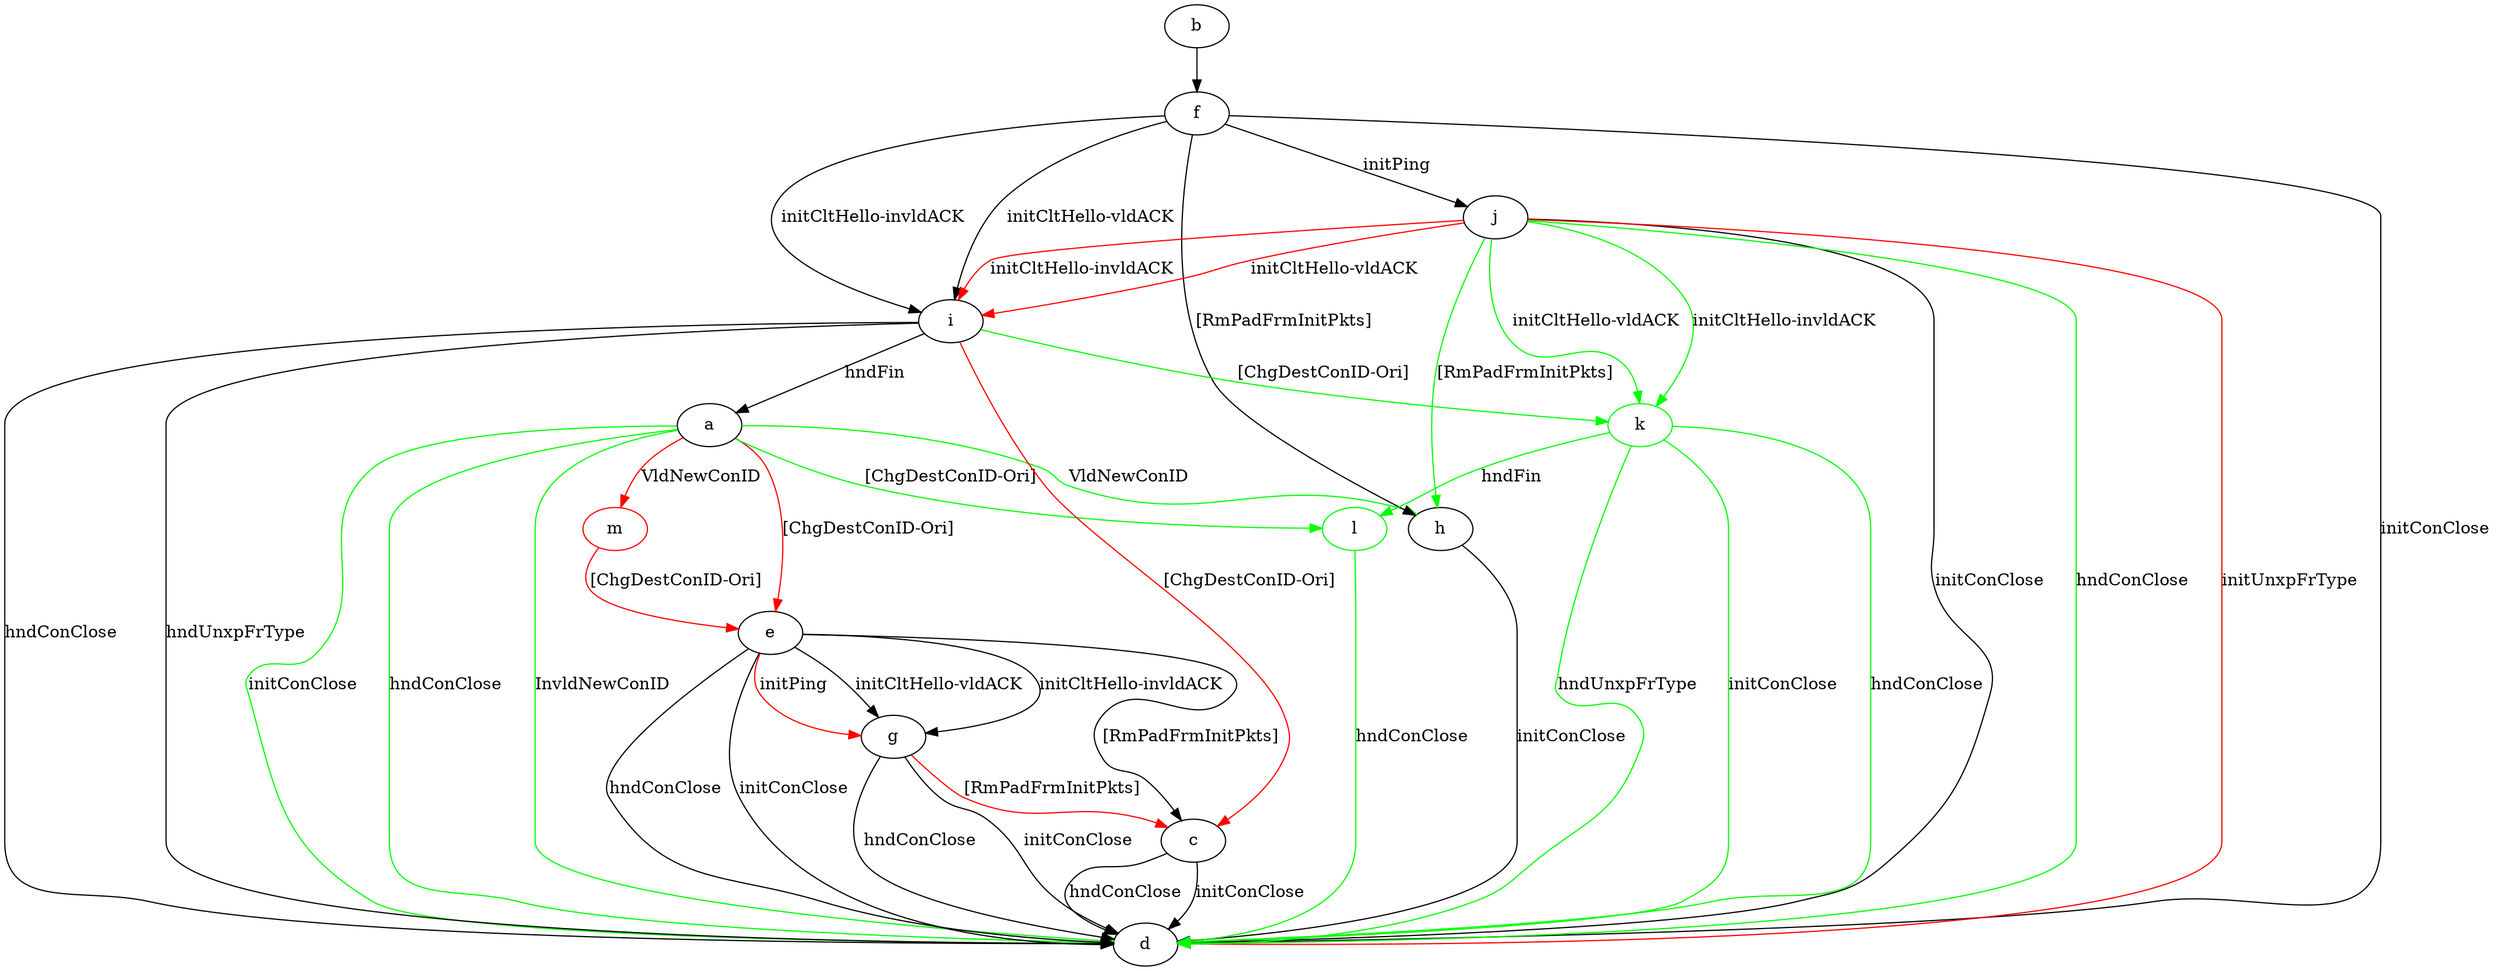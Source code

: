 digraph "" {
	a -> d	[key=0,
		color=green,
		label="initConClose "];
	a -> d	[key=1,
		color=green,
		label="hndConClose "];
	a -> d	[key=2,
		color=green,
		label="InvldNewConID "];
	a -> e	[key=0,
		color=red,
		label="[ChgDestConID-Ori] "];
	a -> h	[key=0,
		color=green,
		label="VldNewConID "];
	l	[color=green];
	a -> l	[key=0,
		color=green,
		label="[ChgDestConID-Ori] "];
	m	[color=red];
	a -> m	[key=0,
		color=red,
		label="VldNewConID "];
	b -> f	[key=0];
	c -> d	[key=0,
		label="initConClose "];
	c -> d	[key=1,
		label="hndConClose "];
	e -> c	[key=0,
		label="[RmPadFrmInitPkts] "];
	e -> d	[key=0,
		label="initConClose "];
	e -> d	[key=1,
		label="hndConClose "];
	e -> g	[key=0,
		label="initCltHello-vldACK "];
	e -> g	[key=1,
		label="initCltHello-invldACK "];
	e -> g	[key=2,
		color=red,
		label="initPing "];
	f -> d	[key=0,
		label="initConClose "];
	f -> h	[key=0,
		label="[RmPadFrmInitPkts] "];
	f -> i	[key=0,
		label="initCltHello-vldACK "];
	f -> i	[key=1,
		label="initCltHello-invldACK "];
	f -> j	[key=0,
		label="initPing "];
	g -> c	[key=0,
		color=red,
		label="[RmPadFrmInitPkts] "];
	g -> d	[key=0,
		label="initConClose "];
	g -> d	[key=1,
		label="hndConClose "];
	h -> d	[key=0,
		label="initConClose "];
	i -> a	[key=0,
		label="hndFin "];
	i -> c	[key=0,
		color=red,
		label="[ChgDestConID-Ori] "];
	i -> d	[key=0,
		label="hndConClose "];
	i -> d	[key=1,
		label="hndUnxpFrType "];
	k	[color=green];
	i -> k	[key=0,
		color=green,
		label="[ChgDestConID-Ori] "];
	j -> d	[key=0,
		label="initConClose "];
	j -> d	[key=1,
		color=green,
		label="hndConClose "];
	j -> d	[key=2,
		color=red,
		label="initUnxpFrType "];
	j -> h	[key=0,
		color=green,
		label="[RmPadFrmInitPkts] "];
	j -> i	[key=0,
		color=red,
		label="initCltHello-vldACK "];
	j -> i	[key=1,
		color=red,
		label="initCltHello-invldACK "];
	j -> k	[key=0,
		color=green,
		label="initCltHello-vldACK "];
	j -> k	[key=1,
		color=green,
		label="initCltHello-invldACK "];
	k -> d	[key=0,
		color=green,
		label="initConClose "];
	k -> d	[key=1,
		color=green,
		label="hndConClose "];
	k -> d	[key=2,
		color=green,
		label="hndUnxpFrType "];
	k -> l	[key=0,
		color=green,
		label="hndFin "];
	l -> d	[key=0,
		color=green,
		label="hndConClose "];
	m -> e	[key=0,
		color=red,
		label="[ChgDestConID-Ori] "];
}
